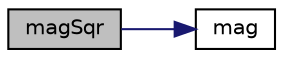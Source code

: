 digraph "magSqr"
{
  bgcolor="transparent";
  edge [fontname="Helvetica",fontsize="10",labelfontname="Helvetica",labelfontsize="10"];
  node [fontname="Helvetica",fontsize="10",shape=record];
  rankdir="LR";
  Node89394 [label="magSqr",height=0.2,width=0.4,color="black", fillcolor="grey75", style="filled", fontcolor="black"];
  Node89394 -> Node89395 [color="midnightblue",fontsize="10",style="solid",fontname="Helvetica"];
  Node89395 [label="mag",height=0.2,width=0.4,color="black",URL="$a21851.html#a929da2a3fdcf3dacbbe0487d3a330dae"];
}
